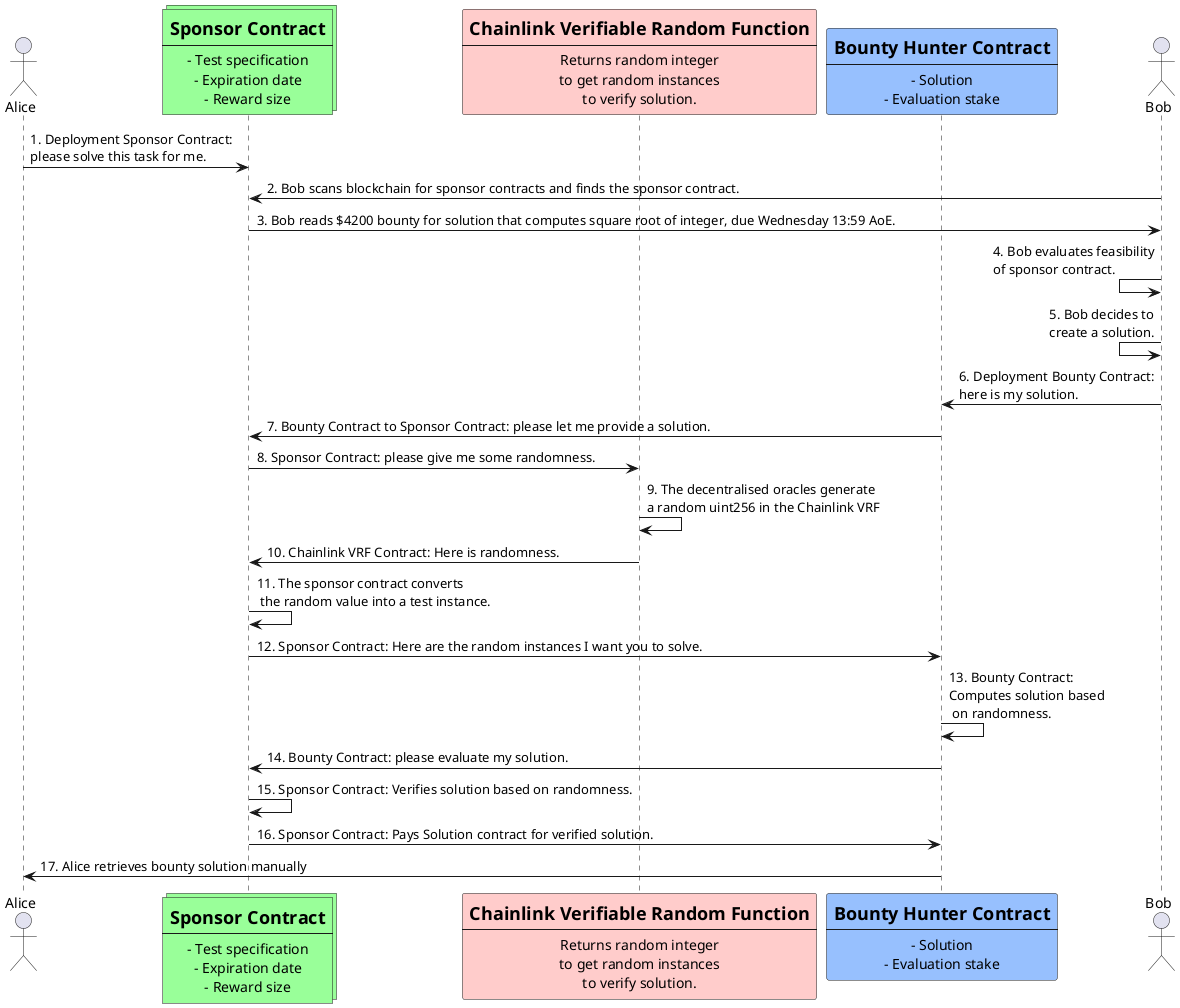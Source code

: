% Source: http://www.plantuml.com/plantuml/uml/XPFDZjGm48JlUOfw0InczWUO0rgO5O8ROj7UFKbdfhN-YTnEfBmzCOco9juHfoHs-dDNbVj1eWwnjwRgfYVNt6aNSRneTeRTo_ElRvMkem_uOhYcvVshFrLLe1P-e6K71-mK7gapVhGq8PuwxyG77BsBOIexe3EaXI3U38HuOK7KyeBM1rXILLLDMBpxlFBs2cb5Qkq4ik3g1IVGha7Bhf69HSN-n9iv4p1H9jxDpAD1crv74hIaXKziE8xmRO58fOzKSqE2w547qf6Wau0-idUP1Obxm6rkmBJMkpXc-YyK22omuufGXUWxjIr4zDVDD1HX2Ltm0pTvSxd-F4qSSA-kyyuyK0AAjuIWNUEj8n6LQTtGFYZylX0QgYcn30iry1FKaE1CZiBisWn3poxkx-x1BiNs2aEYLLKEpstvg3Q_ldR-VROrxtQJ_G6V2ibPORpaKl43Pn_H1c__FL8LUU_UgpBbexTT7qdM973IVornsI5bxhjToLf2MM_ivkQK0xX_I-Op1MxvlmqLuxAxUOlsKu-2f-saf1aUvdEQgvSxCM_LyX4e1gQ11ATPzTgTrQxNnepL0xccj-OF

@startuml
actor Alice
collections  "=Sponsor Contract\n----\n- Test specification\n- Expiration date\n- Reward size"  as sponsorcontract #99FF99
participant "=Chainlink Verifiable Random Function\n----\nReturns random integer\nto get random instances\nto verify solution." as ChainlinkVRF #ffcccb
participant "=Bounty Hunter Contract\n----\n- Solution\n- Evaluation stake" as bountyhuntercontract #97c0fe
actor Bob

Alice -> sponsorcontract : 1. Deployment Sponsor Contract:\nplease solve this task for me.

Bob -> sponsorcontract : 2. Bob scans blockchain for sponsor contracts and finds the sponsor contract.
"sponsorcontract"->"Bob": 3. Bob reads $4200 bounty for solution that computes square root of integer, due Wednesday 13:59 AoE.

Bob <- Bob  : 4. Bob evaluates feasibility\nof sponsor contract.
Bob <- Bob  : 5. Bob decides to\ncreate a solution.

Bob -> bountyhuntercontract : 6. Deployment Bounty Contract:\nhere is my solution.

bountyhuntercontract -> sponsorcontract : 7. Bounty Contract to Sponsor Contract: please let me provide a solution.

sponsorcontract -> ChainlinkVRF : 8. Sponsor Contract: please give me some randomness.

ChainlinkVRF -> ChainlinkVRF : 9. The decentralised oracles generate\na random uint256 in the Chainlink VRF

ChainlinkVRF -> sponsorcontract : 10. Chainlink VRF Contract: Here is randomness.

sponsorcontract -> sponsorcontract : 11. The sponsor contract converts\n the random value into a test instance.

sponsorcontract -> bountyhuntercontract : 12. Sponsor Contract: Here are the random instances I want you to solve.

bountyhuntercontract -> bountyhuntercontract : 13. Bounty Contract:\nComputes solution based\n on randomness.

bountyhuntercontract -> sponsorcontract : 14. Bounty Contract: please evaluate my solution.

sponsorcontract -> sponsorcontract : 15. Sponsor Contract: Verifies solution based on randomness.

sponsorcontract -> bountyhuntercontract  : 16. Sponsor Contract: Pays Solution contract for verified solution.

bountyhuntercontract -> Alice  : 17. Alice retrieves bounty solution manually
@enduml